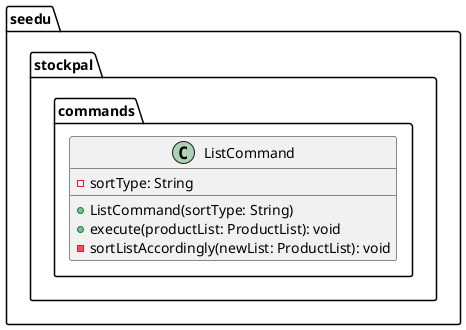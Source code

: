 @startuml

package "seedu.stockpal.commands" {
    class ListCommand {
        - sortType: String

        + ListCommand(sortType: String)
        + execute(productList: ProductList): void
        - sortListAccordingly(newList: ProductList): void
    }
}

@enduml
